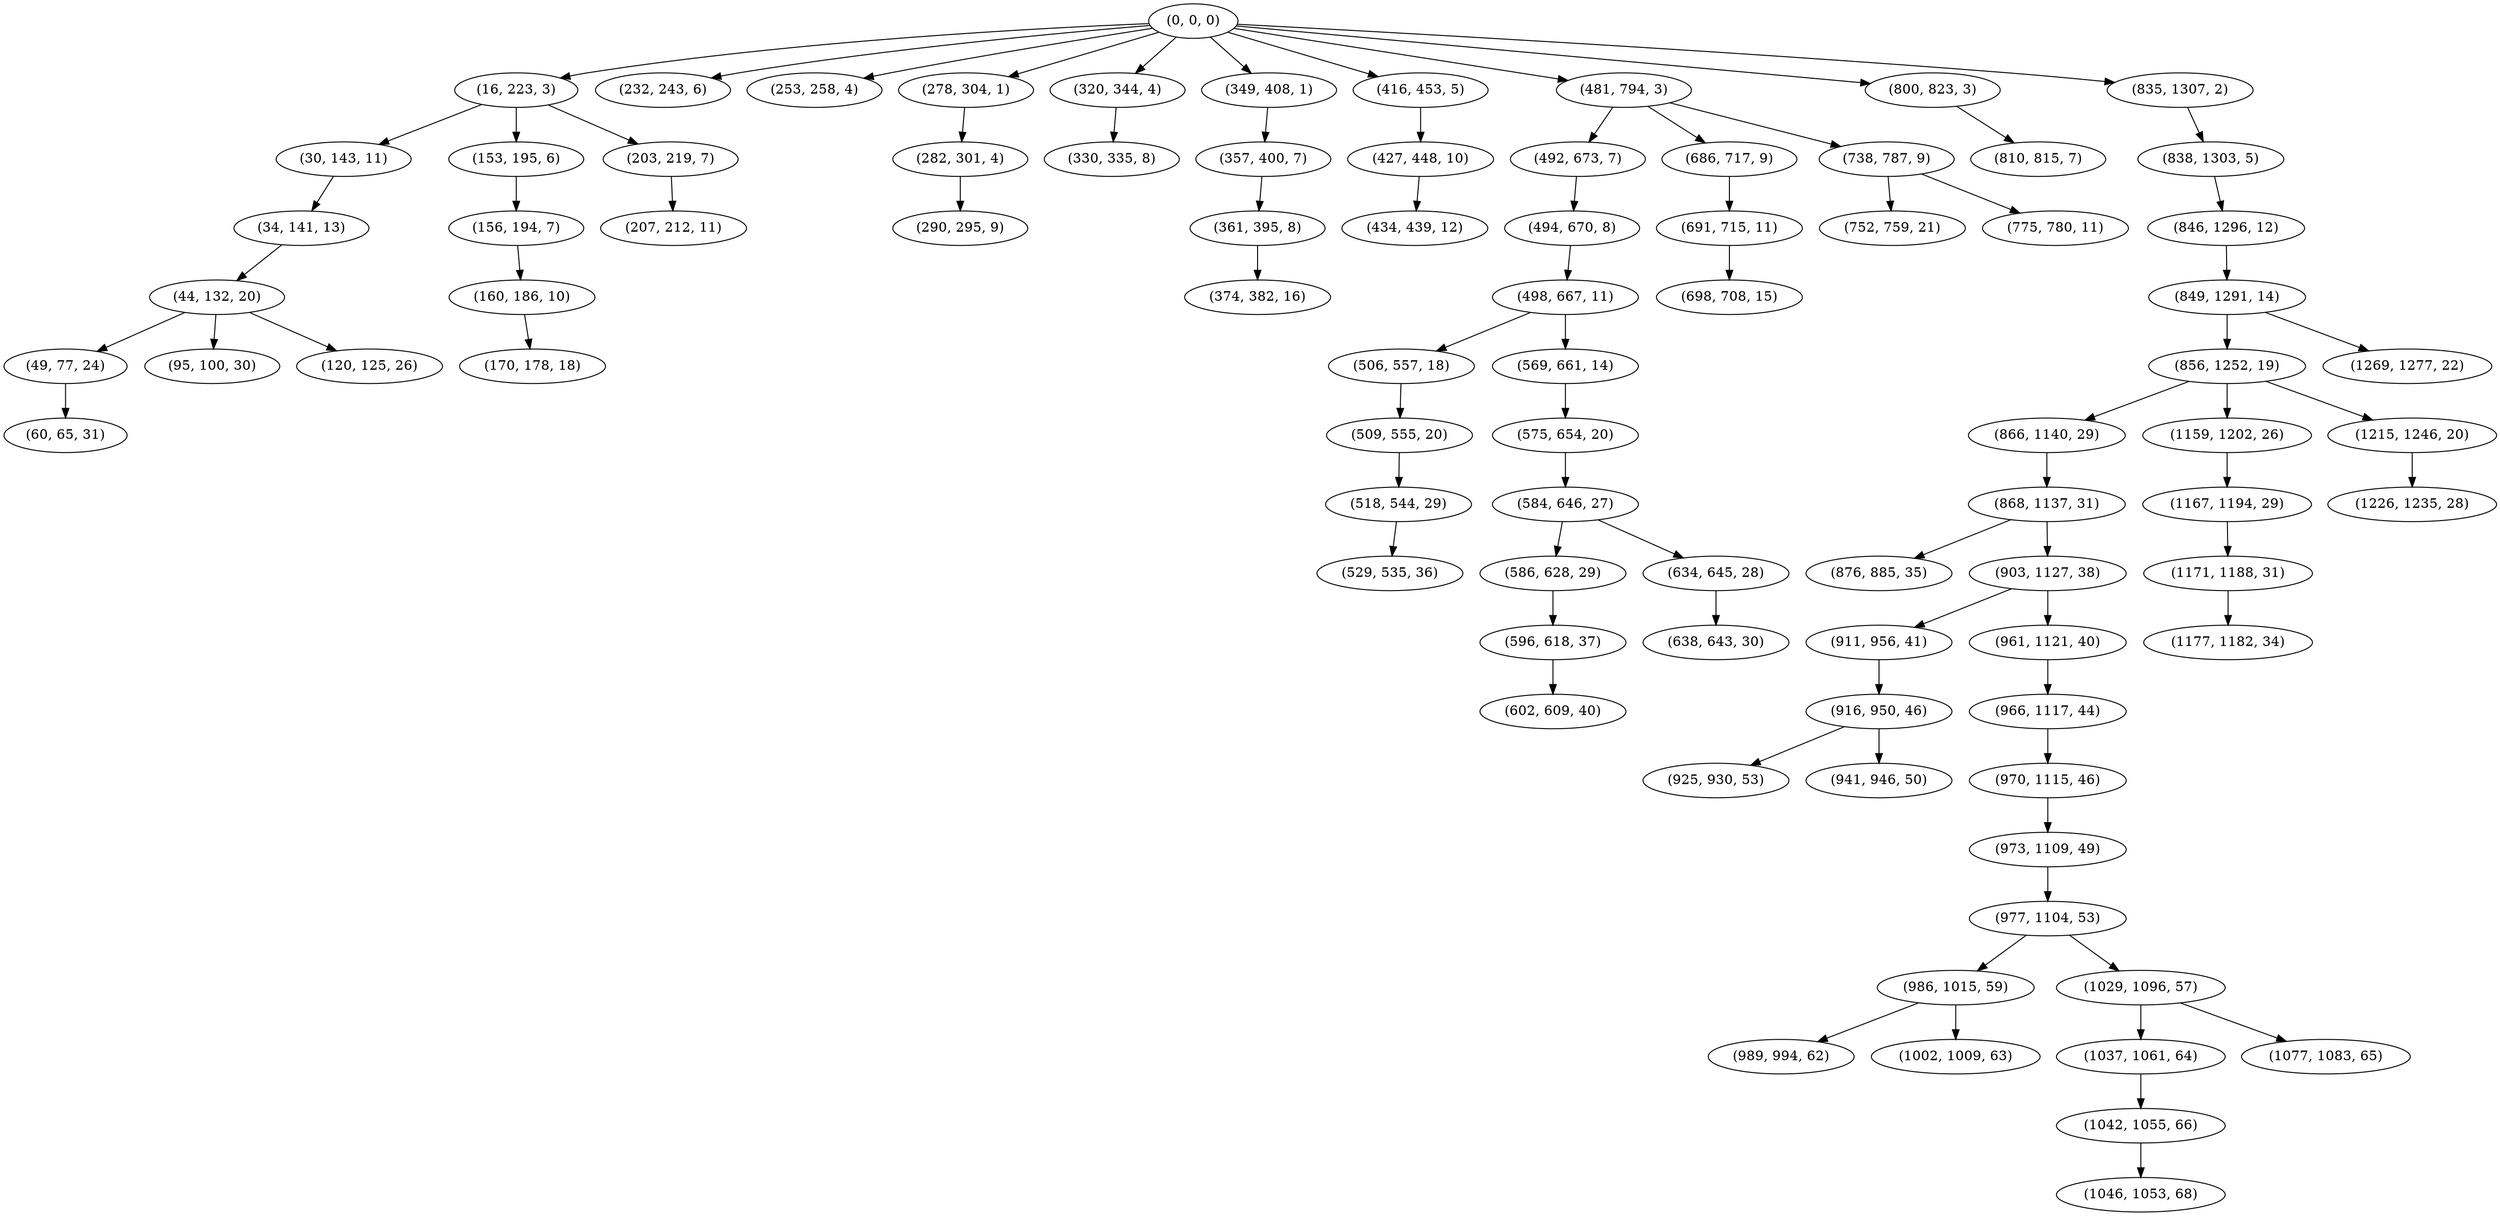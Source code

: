 digraph tree {
    "(0, 0, 0)";
    "(16, 223, 3)";
    "(30, 143, 11)";
    "(34, 141, 13)";
    "(44, 132, 20)";
    "(49, 77, 24)";
    "(60, 65, 31)";
    "(95, 100, 30)";
    "(120, 125, 26)";
    "(153, 195, 6)";
    "(156, 194, 7)";
    "(160, 186, 10)";
    "(170, 178, 18)";
    "(203, 219, 7)";
    "(207, 212, 11)";
    "(232, 243, 6)";
    "(253, 258, 4)";
    "(278, 304, 1)";
    "(282, 301, 4)";
    "(290, 295, 9)";
    "(320, 344, 4)";
    "(330, 335, 8)";
    "(349, 408, 1)";
    "(357, 400, 7)";
    "(361, 395, 8)";
    "(374, 382, 16)";
    "(416, 453, 5)";
    "(427, 448, 10)";
    "(434, 439, 12)";
    "(481, 794, 3)";
    "(492, 673, 7)";
    "(494, 670, 8)";
    "(498, 667, 11)";
    "(506, 557, 18)";
    "(509, 555, 20)";
    "(518, 544, 29)";
    "(529, 535, 36)";
    "(569, 661, 14)";
    "(575, 654, 20)";
    "(584, 646, 27)";
    "(586, 628, 29)";
    "(596, 618, 37)";
    "(602, 609, 40)";
    "(634, 645, 28)";
    "(638, 643, 30)";
    "(686, 717, 9)";
    "(691, 715, 11)";
    "(698, 708, 15)";
    "(738, 787, 9)";
    "(752, 759, 21)";
    "(775, 780, 11)";
    "(800, 823, 3)";
    "(810, 815, 7)";
    "(835, 1307, 2)";
    "(838, 1303, 5)";
    "(846, 1296, 12)";
    "(849, 1291, 14)";
    "(856, 1252, 19)";
    "(866, 1140, 29)";
    "(868, 1137, 31)";
    "(876, 885, 35)";
    "(903, 1127, 38)";
    "(911, 956, 41)";
    "(916, 950, 46)";
    "(925, 930, 53)";
    "(941, 946, 50)";
    "(961, 1121, 40)";
    "(966, 1117, 44)";
    "(970, 1115, 46)";
    "(973, 1109, 49)";
    "(977, 1104, 53)";
    "(986, 1015, 59)";
    "(989, 994, 62)";
    "(1002, 1009, 63)";
    "(1029, 1096, 57)";
    "(1037, 1061, 64)";
    "(1042, 1055, 66)";
    "(1046, 1053, 68)";
    "(1077, 1083, 65)";
    "(1159, 1202, 26)";
    "(1167, 1194, 29)";
    "(1171, 1188, 31)";
    "(1177, 1182, 34)";
    "(1215, 1246, 20)";
    "(1226, 1235, 28)";
    "(1269, 1277, 22)";
    "(0, 0, 0)" -> "(16, 223, 3)";
    "(0, 0, 0)" -> "(232, 243, 6)";
    "(0, 0, 0)" -> "(253, 258, 4)";
    "(0, 0, 0)" -> "(278, 304, 1)";
    "(0, 0, 0)" -> "(320, 344, 4)";
    "(0, 0, 0)" -> "(349, 408, 1)";
    "(0, 0, 0)" -> "(416, 453, 5)";
    "(0, 0, 0)" -> "(481, 794, 3)";
    "(0, 0, 0)" -> "(800, 823, 3)";
    "(0, 0, 0)" -> "(835, 1307, 2)";
    "(16, 223, 3)" -> "(30, 143, 11)";
    "(16, 223, 3)" -> "(153, 195, 6)";
    "(16, 223, 3)" -> "(203, 219, 7)";
    "(30, 143, 11)" -> "(34, 141, 13)";
    "(34, 141, 13)" -> "(44, 132, 20)";
    "(44, 132, 20)" -> "(49, 77, 24)";
    "(44, 132, 20)" -> "(95, 100, 30)";
    "(44, 132, 20)" -> "(120, 125, 26)";
    "(49, 77, 24)" -> "(60, 65, 31)";
    "(153, 195, 6)" -> "(156, 194, 7)";
    "(156, 194, 7)" -> "(160, 186, 10)";
    "(160, 186, 10)" -> "(170, 178, 18)";
    "(203, 219, 7)" -> "(207, 212, 11)";
    "(278, 304, 1)" -> "(282, 301, 4)";
    "(282, 301, 4)" -> "(290, 295, 9)";
    "(320, 344, 4)" -> "(330, 335, 8)";
    "(349, 408, 1)" -> "(357, 400, 7)";
    "(357, 400, 7)" -> "(361, 395, 8)";
    "(361, 395, 8)" -> "(374, 382, 16)";
    "(416, 453, 5)" -> "(427, 448, 10)";
    "(427, 448, 10)" -> "(434, 439, 12)";
    "(481, 794, 3)" -> "(492, 673, 7)";
    "(481, 794, 3)" -> "(686, 717, 9)";
    "(481, 794, 3)" -> "(738, 787, 9)";
    "(492, 673, 7)" -> "(494, 670, 8)";
    "(494, 670, 8)" -> "(498, 667, 11)";
    "(498, 667, 11)" -> "(506, 557, 18)";
    "(498, 667, 11)" -> "(569, 661, 14)";
    "(506, 557, 18)" -> "(509, 555, 20)";
    "(509, 555, 20)" -> "(518, 544, 29)";
    "(518, 544, 29)" -> "(529, 535, 36)";
    "(569, 661, 14)" -> "(575, 654, 20)";
    "(575, 654, 20)" -> "(584, 646, 27)";
    "(584, 646, 27)" -> "(586, 628, 29)";
    "(584, 646, 27)" -> "(634, 645, 28)";
    "(586, 628, 29)" -> "(596, 618, 37)";
    "(596, 618, 37)" -> "(602, 609, 40)";
    "(634, 645, 28)" -> "(638, 643, 30)";
    "(686, 717, 9)" -> "(691, 715, 11)";
    "(691, 715, 11)" -> "(698, 708, 15)";
    "(738, 787, 9)" -> "(752, 759, 21)";
    "(738, 787, 9)" -> "(775, 780, 11)";
    "(800, 823, 3)" -> "(810, 815, 7)";
    "(835, 1307, 2)" -> "(838, 1303, 5)";
    "(838, 1303, 5)" -> "(846, 1296, 12)";
    "(846, 1296, 12)" -> "(849, 1291, 14)";
    "(849, 1291, 14)" -> "(856, 1252, 19)";
    "(849, 1291, 14)" -> "(1269, 1277, 22)";
    "(856, 1252, 19)" -> "(866, 1140, 29)";
    "(856, 1252, 19)" -> "(1159, 1202, 26)";
    "(856, 1252, 19)" -> "(1215, 1246, 20)";
    "(866, 1140, 29)" -> "(868, 1137, 31)";
    "(868, 1137, 31)" -> "(876, 885, 35)";
    "(868, 1137, 31)" -> "(903, 1127, 38)";
    "(903, 1127, 38)" -> "(911, 956, 41)";
    "(903, 1127, 38)" -> "(961, 1121, 40)";
    "(911, 956, 41)" -> "(916, 950, 46)";
    "(916, 950, 46)" -> "(925, 930, 53)";
    "(916, 950, 46)" -> "(941, 946, 50)";
    "(961, 1121, 40)" -> "(966, 1117, 44)";
    "(966, 1117, 44)" -> "(970, 1115, 46)";
    "(970, 1115, 46)" -> "(973, 1109, 49)";
    "(973, 1109, 49)" -> "(977, 1104, 53)";
    "(977, 1104, 53)" -> "(986, 1015, 59)";
    "(977, 1104, 53)" -> "(1029, 1096, 57)";
    "(986, 1015, 59)" -> "(989, 994, 62)";
    "(986, 1015, 59)" -> "(1002, 1009, 63)";
    "(1029, 1096, 57)" -> "(1037, 1061, 64)";
    "(1029, 1096, 57)" -> "(1077, 1083, 65)";
    "(1037, 1061, 64)" -> "(1042, 1055, 66)";
    "(1042, 1055, 66)" -> "(1046, 1053, 68)";
    "(1159, 1202, 26)" -> "(1167, 1194, 29)";
    "(1167, 1194, 29)" -> "(1171, 1188, 31)";
    "(1171, 1188, 31)" -> "(1177, 1182, 34)";
    "(1215, 1246, 20)" -> "(1226, 1235, 28)";
}
